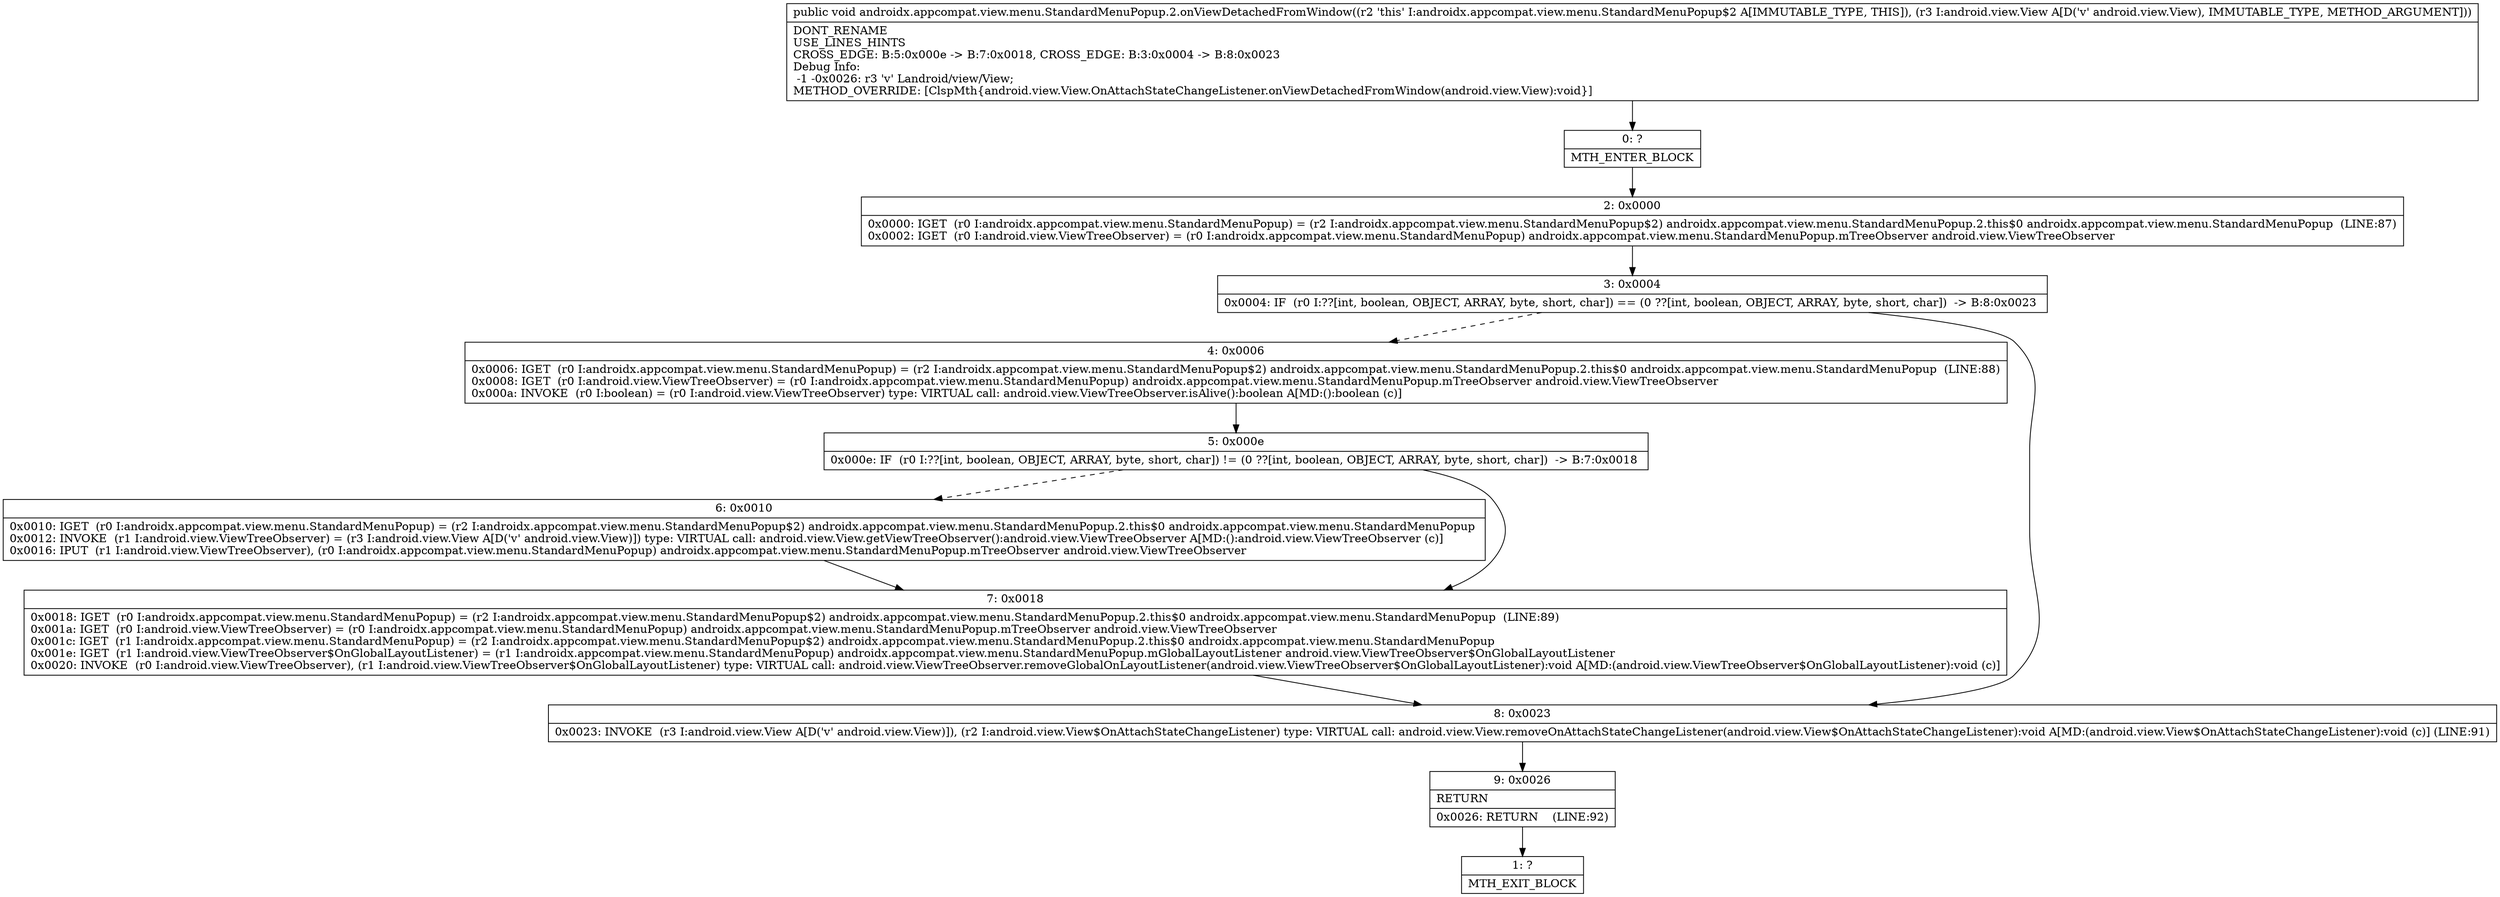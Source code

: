 digraph "CFG forandroidx.appcompat.view.menu.StandardMenuPopup.2.onViewDetachedFromWindow(Landroid\/view\/View;)V" {
Node_0 [shape=record,label="{0\:\ ?|MTH_ENTER_BLOCK\l}"];
Node_2 [shape=record,label="{2\:\ 0x0000|0x0000: IGET  (r0 I:androidx.appcompat.view.menu.StandardMenuPopup) = (r2 I:androidx.appcompat.view.menu.StandardMenuPopup$2) androidx.appcompat.view.menu.StandardMenuPopup.2.this$0 androidx.appcompat.view.menu.StandardMenuPopup  (LINE:87)\l0x0002: IGET  (r0 I:android.view.ViewTreeObserver) = (r0 I:androidx.appcompat.view.menu.StandardMenuPopup) androidx.appcompat.view.menu.StandardMenuPopup.mTreeObserver android.view.ViewTreeObserver \l}"];
Node_3 [shape=record,label="{3\:\ 0x0004|0x0004: IF  (r0 I:??[int, boolean, OBJECT, ARRAY, byte, short, char]) == (0 ??[int, boolean, OBJECT, ARRAY, byte, short, char])  \-\> B:8:0x0023 \l}"];
Node_4 [shape=record,label="{4\:\ 0x0006|0x0006: IGET  (r0 I:androidx.appcompat.view.menu.StandardMenuPopup) = (r2 I:androidx.appcompat.view.menu.StandardMenuPopup$2) androidx.appcompat.view.menu.StandardMenuPopup.2.this$0 androidx.appcompat.view.menu.StandardMenuPopup  (LINE:88)\l0x0008: IGET  (r0 I:android.view.ViewTreeObserver) = (r0 I:androidx.appcompat.view.menu.StandardMenuPopup) androidx.appcompat.view.menu.StandardMenuPopup.mTreeObserver android.view.ViewTreeObserver \l0x000a: INVOKE  (r0 I:boolean) = (r0 I:android.view.ViewTreeObserver) type: VIRTUAL call: android.view.ViewTreeObserver.isAlive():boolean A[MD:():boolean (c)]\l}"];
Node_5 [shape=record,label="{5\:\ 0x000e|0x000e: IF  (r0 I:??[int, boolean, OBJECT, ARRAY, byte, short, char]) != (0 ??[int, boolean, OBJECT, ARRAY, byte, short, char])  \-\> B:7:0x0018 \l}"];
Node_6 [shape=record,label="{6\:\ 0x0010|0x0010: IGET  (r0 I:androidx.appcompat.view.menu.StandardMenuPopup) = (r2 I:androidx.appcompat.view.menu.StandardMenuPopup$2) androidx.appcompat.view.menu.StandardMenuPopup.2.this$0 androidx.appcompat.view.menu.StandardMenuPopup \l0x0012: INVOKE  (r1 I:android.view.ViewTreeObserver) = (r3 I:android.view.View A[D('v' android.view.View)]) type: VIRTUAL call: android.view.View.getViewTreeObserver():android.view.ViewTreeObserver A[MD:():android.view.ViewTreeObserver (c)]\l0x0016: IPUT  (r1 I:android.view.ViewTreeObserver), (r0 I:androidx.appcompat.view.menu.StandardMenuPopup) androidx.appcompat.view.menu.StandardMenuPopup.mTreeObserver android.view.ViewTreeObserver \l}"];
Node_7 [shape=record,label="{7\:\ 0x0018|0x0018: IGET  (r0 I:androidx.appcompat.view.menu.StandardMenuPopup) = (r2 I:androidx.appcompat.view.menu.StandardMenuPopup$2) androidx.appcompat.view.menu.StandardMenuPopup.2.this$0 androidx.appcompat.view.menu.StandardMenuPopup  (LINE:89)\l0x001a: IGET  (r0 I:android.view.ViewTreeObserver) = (r0 I:androidx.appcompat.view.menu.StandardMenuPopup) androidx.appcompat.view.menu.StandardMenuPopup.mTreeObserver android.view.ViewTreeObserver \l0x001c: IGET  (r1 I:androidx.appcompat.view.menu.StandardMenuPopup) = (r2 I:androidx.appcompat.view.menu.StandardMenuPopup$2) androidx.appcompat.view.menu.StandardMenuPopup.2.this$0 androidx.appcompat.view.menu.StandardMenuPopup \l0x001e: IGET  (r1 I:android.view.ViewTreeObserver$OnGlobalLayoutListener) = (r1 I:androidx.appcompat.view.menu.StandardMenuPopup) androidx.appcompat.view.menu.StandardMenuPopup.mGlobalLayoutListener android.view.ViewTreeObserver$OnGlobalLayoutListener \l0x0020: INVOKE  (r0 I:android.view.ViewTreeObserver), (r1 I:android.view.ViewTreeObserver$OnGlobalLayoutListener) type: VIRTUAL call: android.view.ViewTreeObserver.removeGlobalOnLayoutListener(android.view.ViewTreeObserver$OnGlobalLayoutListener):void A[MD:(android.view.ViewTreeObserver$OnGlobalLayoutListener):void (c)]\l}"];
Node_8 [shape=record,label="{8\:\ 0x0023|0x0023: INVOKE  (r3 I:android.view.View A[D('v' android.view.View)]), (r2 I:android.view.View$OnAttachStateChangeListener) type: VIRTUAL call: android.view.View.removeOnAttachStateChangeListener(android.view.View$OnAttachStateChangeListener):void A[MD:(android.view.View$OnAttachStateChangeListener):void (c)] (LINE:91)\l}"];
Node_9 [shape=record,label="{9\:\ 0x0026|RETURN\l|0x0026: RETURN    (LINE:92)\l}"];
Node_1 [shape=record,label="{1\:\ ?|MTH_EXIT_BLOCK\l}"];
MethodNode[shape=record,label="{public void androidx.appcompat.view.menu.StandardMenuPopup.2.onViewDetachedFromWindow((r2 'this' I:androidx.appcompat.view.menu.StandardMenuPopup$2 A[IMMUTABLE_TYPE, THIS]), (r3 I:android.view.View A[D('v' android.view.View), IMMUTABLE_TYPE, METHOD_ARGUMENT]))  | DONT_RENAME\lUSE_LINES_HINTS\lCROSS_EDGE: B:5:0x000e \-\> B:7:0x0018, CROSS_EDGE: B:3:0x0004 \-\> B:8:0x0023\lDebug Info:\l  \-1 \-0x0026: r3 'v' Landroid\/view\/View;\lMETHOD_OVERRIDE: [ClspMth\{android.view.View.OnAttachStateChangeListener.onViewDetachedFromWindow(android.view.View):void\}]\l}"];
MethodNode -> Node_0;Node_0 -> Node_2;
Node_2 -> Node_3;
Node_3 -> Node_4[style=dashed];
Node_3 -> Node_8;
Node_4 -> Node_5;
Node_5 -> Node_6[style=dashed];
Node_5 -> Node_7;
Node_6 -> Node_7;
Node_7 -> Node_8;
Node_8 -> Node_9;
Node_9 -> Node_1;
}

